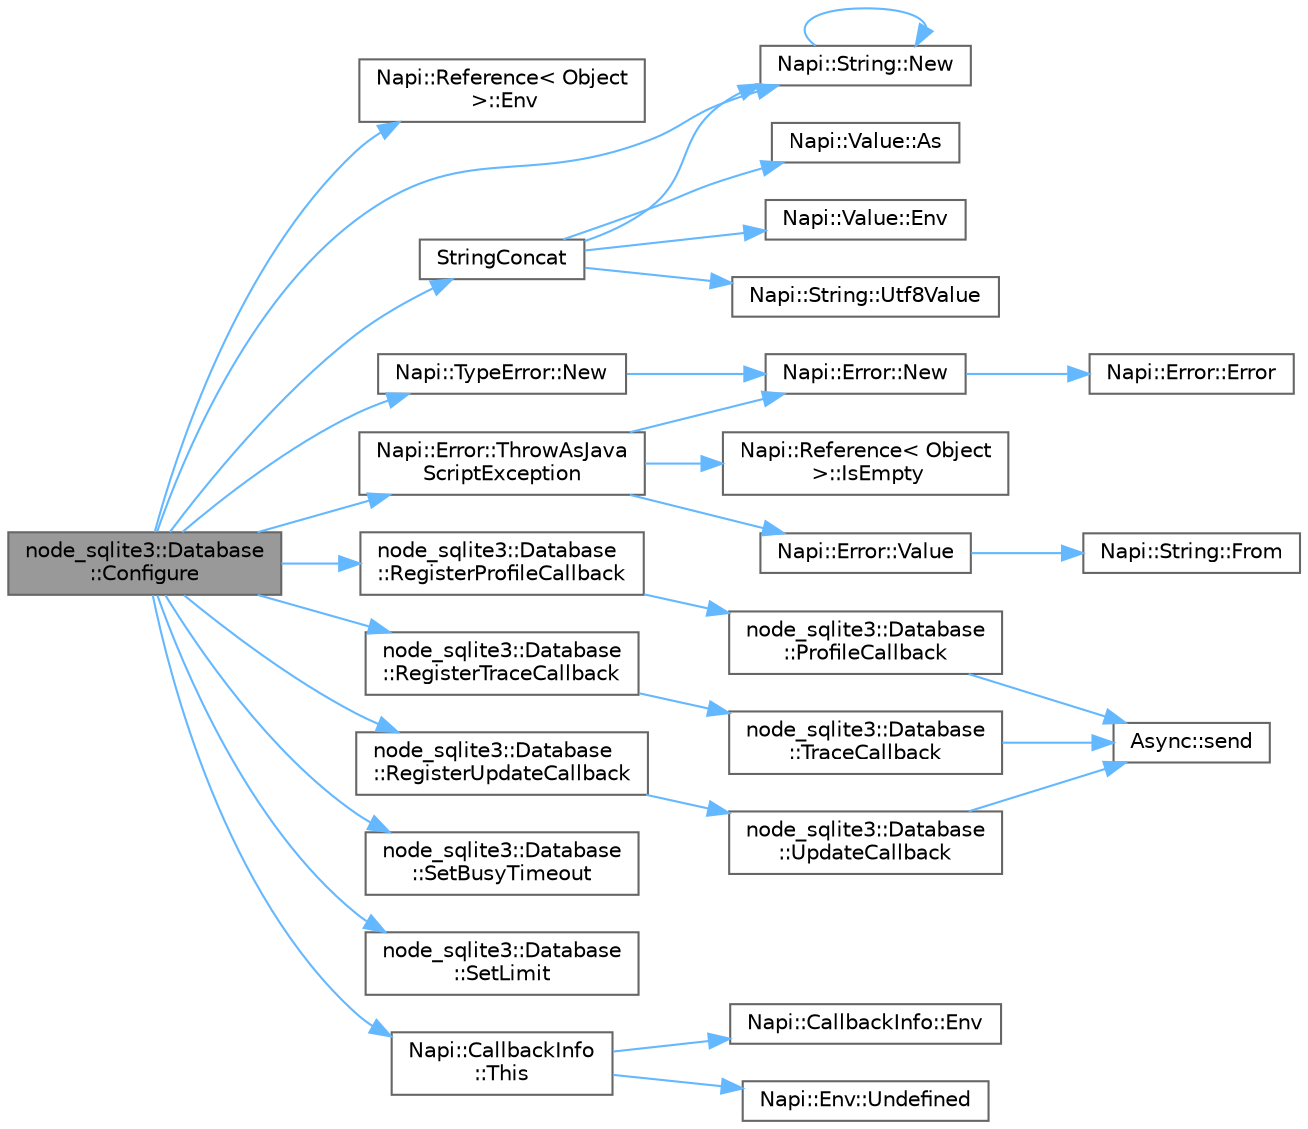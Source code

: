 digraph "node_sqlite3::Database::Configure"
{
 // LATEX_PDF_SIZE
  bgcolor="transparent";
  edge [fontname=Helvetica,fontsize=10,labelfontname=Helvetica,labelfontsize=10];
  node [fontname=Helvetica,fontsize=10,shape=box,height=0.2,width=0.4];
  rankdir="LR";
  Node1 [id="Node000001",label="node_sqlite3::Database\l::Configure",height=0.2,width=0.4,color="gray40", fillcolor="grey60", style="filled", fontcolor="black",tooltip=" "];
  Node1 -> Node2 [id="edge31_Node000001_Node000002",color="steelblue1",style="solid",tooltip=" "];
  Node2 [id="Node000002",label="Napi::Reference\< Object\l \>::Env",height=0.2,width=0.4,color="grey40", fillcolor="white", style="filled",URL="$class_napi_1_1_reference.html#a145936a59e9db2c455542576e76773ac",tooltip=" "];
  Node1 -> Node3 [id="edge32_Node000001_Node000003",color="steelblue1",style="solid",tooltip=" "];
  Node3 [id="Node000003",label="Napi::String::New",height=0.2,width=0.4,color="grey40", fillcolor="white", style="filled",URL="$class_napi_1_1_string.html#a6689d69d07bad4eea2be440333320925",tooltip="Creates a new String value from a UTF-8 encoded C++ string."];
  Node3 -> Node3 [id="edge33_Node000003_Node000003",color="steelblue1",style="solid",tooltip=" "];
  Node1 -> Node4 [id="edge34_Node000001_Node000004",color="steelblue1",style="solid",tooltip=" "];
  Node4 [id="Node000004",label="Napi::TypeError::New",height=0.2,width=0.4,color="grey40", fillcolor="white", style="filled",URL="$class_napi_1_1_type_error.html#a61771d5e0220d480f810097af673da92",tooltip=" "];
  Node4 -> Node5 [id="edge35_Node000004_Node000005",color="steelblue1",style="solid",tooltip=" "];
  Node5 [id="Node000005",label="Napi::Error::New",height=0.2,width=0.4,color="grey40", fillcolor="white", style="filled",URL="$class_napi_1_1_error.html#a6a0571d56b4fcedf862b934a507a58ed",tooltip=" "];
  Node5 -> Node6 [id="edge36_Node000005_Node000006",color="steelblue1",style="solid",tooltip=" "];
  Node6 [id="Node000006",label="Napi::Error::Error",height=0.2,width=0.4,color="grey40", fillcolor="white", style="filled",URL="$class_napi_1_1_error.html#ac8db9066ce2adaa3b4fb27e7b48b39e6",tooltip=" "];
  Node1 -> Node7 [id="edge37_Node000001_Node000007",color="steelblue1",style="solid",tooltip=" "];
  Node7 [id="Node000007",label="node_sqlite3::Database\l::RegisterProfileCallback",height=0.2,width=0.4,color="grey40", fillcolor="white", style="filled",URL="$classnode__sqlite3_1_1_database.html#ac8d25a1ca604819f56a8f556dfb33e82",tooltip=" "];
  Node7 -> Node8 [id="edge38_Node000007_Node000008",color="steelblue1",style="solid",tooltip=" "];
  Node8 [id="Node000008",label="node_sqlite3::Database\l::ProfileCallback",height=0.2,width=0.4,color="grey40", fillcolor="white", style="filled",URL="$classnode__sqlite3_1_1_database.html#a3c351a8f83873602988e45da9efade13",tooltip=" "];
  Node8 -> Node9 [id="edge39_Node000008_Node000009",color="steelblue1",style="solid",tooltip=" "];
  Node9 [id="Node000009",label="Async::send",height=0.2,width=0.4,color="grey40", fillcolor="white", style="filled",URL="$class_async.html#a590950da0b5310810dbca8222293f3ae",tooltip=" "];
  Node1 -> Node10 [id="edge40_Node000001_Node000010",color="steelblue1",style="solid",tooltip=" "];
  Node10 [id="Node000010",label="node_sqlite3::Database\l::RegisterTraceCallback",height=0.2,width=0.4,color="grey40", fillcolor="white", style="filled",URL="$classnode__sqlite3_1_1_database.html#a19fccd0db73e500b24aefcd9bc355fcc",tooltip=" "];
  Node10 -> Node11 [id="edge41_Node000010_Node000011",color="steelblue1",style="solid",tooltip=" "];
  Node11 [id="Node000011",label="node_sqlite3::Database\l::TraceCallback",height=0.2,width=0.4,color="grey40", fillcolor="white", style="filled",URL="$classnode__sqlite3_1_1_database.html#a3c470baedb8e3c51da606636d5abedbd",tooltip=" "];
  Node11 -> Node9 [id="edge42_Node000011_Node000009",color="steelblue1",style="solid",tooltip=" "];
  Node1 -> Node12 [id="edge43_Node000001_Node000012",color="steelblue1",style="solid",tooltip=" "];
  Node12 [id="Node000012",label="node_sqlite3::Database\l::RegisterUpdateCallback",height=0.2,width=0.4,color="grey40", fillcolor="white", style="filled",URL="$classnode__sqlite3_1_1_database.html#ab7822246410e77a98a7f809eb64c8442",tooltip=" "];
  Node12 -> Node13 [id="edge44_Node000012_Node000013",color="steelblue1",style="solid",tooltip=" "];
  Node13 [id="Node000013",label="node_sqlite3::Database\l::UpdateCallback",height=0.2,width=0.4,color="grey40", fillcolor="white", style="filled",URL="$classnode__sqlite3_1_1_database.html#a3e0a191e4ef0b4ca8f23b9f25764c967",tooltip=" "];
  Node13 -> Node9 [id="edge45_Node000013_Node000009",color="steelblue1",style="solid",tooltip=" "];
  Node1 -> Node14 [id="edge46_Node000001_Node000014",color="steelblue1",style="solid",tooltip=" "];
  Node14 [id="Node000014",label="node_sqlite3::Database\l::SetBusyTimeout",height=0.2,width=0.4,color="grey40", fillcolor="white", style="filled",URL="$classnode__sqlite3_1_1_database.html#a7d497c21b4e18fb2b1000076456ecfcb",tooltip=" "];
  Node1 -> Node15 [id="edge47_Node000001_Node000015",color="steelblue1",style="solid",tooltip=" "];
  Node15 [id="Node000015",label="node_sqlite3::Database\l::SetLimit",height=0.2,width=0.4,color="grey40", fillcolor="white", style="filled",URL="$classnode__sqlite3_1_1_database.html#ae85edf428956f3d965a708ec70ae9eba",tooltip=" "];
  Node1 -> Node16 [id="edge48_Node000001_Node000016",color="steelblue1",style="solid",tooltip=" "];
  Node16 [id="Node000016",label="StringConcat",height=0.2,width=0.4,color="grey40", fillcolor="white", style="filled",URL="$macros_8h.html#a811d9537533f3fdd56b909621028b0df",tooltip=" "];
  Node16 -> Node17 [id="edge49_Node000016_Node000017",color="steelblue1",style="solid",tooltip=" "];
  Node17 [id="Node000017",label="Napi::Value::As",height=0.2,width=0.4,color="grey40", fillcolor="white", style="filled",URL="$class_napi_1_1_value.html#a9c1a9c4eca9617b0aafbe311c946982a",tooltip=" "];
  Node16 -> Node18 [id="edge50_Node000016_Node000018",color="steelblue1",style="solid",tooltip=" "];
  Node18 [id="Node000018",label="Napi::Value::Env",height=0.2,width=0.4,color="grey40", fillcolor="white", style="filled",URL="$class_napi_1_1_value.html#a1e1930afac70f2811a222c363d892a42",tooltip="Gets the environment the value is associated with."];
  Node16 -> Node3 [id="edge51_Node000016_Node000003",color="steelblue1",style="solid",tooltip=" "];
  Node16 -> Node19 [id="edge52_Node000016_Node000019",color="steelblue1",style="solid",tooltip=" "];
  Node19 [id="Node000019",label="Napi::String::Utf8Value",height=0.2,width=0.4,color="grey40", fillcolor="white", style="filled",URL="$class_napi_1_1_string.html#a37fa0f5e1f6f0681049e3e3a3dc46132",tooltip="Converts a String value to a UTF-8 encoded C++ string."];
  Node1 -> Node20 [id="edge53_Node000001_Node000020",color="steelblue1",style="solid",tooltip=" "];
  Node20 [id="Node000020",label="Napi::CallbackInfo\l::This",height=0.2,width=0.4,color="grey40", fillcolor="white", style="filled",URL="$class_napi_1_1_callback_info.html#a216112c90346f2d3701b2d8cc14591c9",tooltip=" "];
  Node20 -> Node21 [id="edge54_Node000020_Node000021",color="steelblue1",style="solid",tooltip=" "];
  Node21 [id="Node000021",label="Napi::CallbackInfo::Env",height=0.2,width=0.4,color="grey40", fillcolor="white", style="filled",URL="$class_napi_1_1_callback_info.html#af5dda76cc6b32aa6816f60437249fa5c",tooltip=" "];
  Node20 -> Node22 [id="edge55_Node000020_Node000022",color="steelblue1",style="solid",tooltip=" "];
  Node22 [id="Node000022",label="Napi::Env::Undefined",height=0.2,width=0.4,color="grey40", fillcolor="white", style="filled",URL="$class_napi_1_1_env.html#ae4a30c185fcf9957e9af84c966a31677",tooltip=" "];
  Node1 -> Node23 [id="edge56_Node000001_Node000023",color="steelblue1",style="solid",tooltip=" "];
  Node23 [id="Node000023",label="Napi::Error::ThrowAsJava\lScriptException",height=0.2,width=0.4,color="grey40", fillcolor="white", style="filled",URL="$class_napi_1_1_error.html#af657bb938d951eccca6cf9e4983601d9",tooltip=" "];
  Node23 -> Node24 [id="edge57_Node000023_Node000024",color="steelblue1",style="solid",tooltip=" "];
  Node24 [id="Node000024",label="Napi::Reference\< Object\l \>::IsEmpty",height=0.2,width=0.4,color="grey40", fillcolor="white", style="filled",URL="$class_napi_1_1_reference.html#add921efd1d432fc4a60ec249f9fa7257",tooltip=" "];
  Node23 -> Node5 [id="edge58_Node000023_Node000005",color="steelblue1",style="solid",tooltip=" "];
  Node23 -> Node25 [id="edge59_Node000023_Node000025",color="steelblue1",style="solid",tooltip=" "];
  Node25 [id="Node000025",label="Napi::Error::Value",height=0.2,width=0.4,color="grey40", fillcolor="white", style="filled",URL="$class_napi_1_1_error.html#a6c7dc04ee866899cca8bfe9bbc76bbe3",tooltip=" "];
  Node25 -> Node26 [id="edge60_Node000025_Node000026",color="steelblue1",style="solid",tooltip=" "];
  Node26 [id="Node000026",label="Napi::String::From",height=0.2,width=0.4,color="grey40", fillcolor="white", style="filled",URL="$class_napi_1_1_string.html#ab56f3fbda9f7ef894ab032ee0ea31623",tooltip=" "];
}
